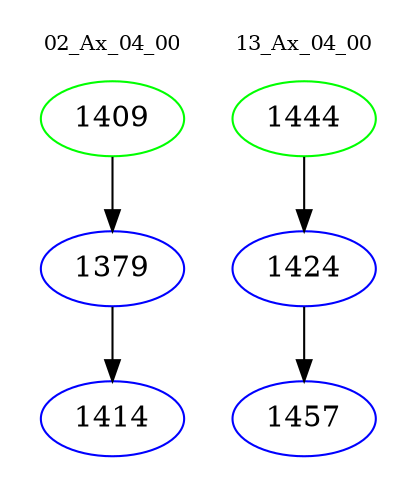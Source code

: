 digraph{
subgraph cluster_0 {
color = white
label = "02_Ax_04_00";
fontsize=10;
T0_1409 [label="1409", color="green"]
T0_1409 -> T0_1379 [color="black"]
T0_1379 [label="1379", color="blue"]
T0_1379 -> T0_1414 [color="black"]
T0_1414 [label="1414", color="blue"]
}
subgraph cluster_1 {
color = white
label = "13_Ax_04_00";
fontsize=10;
T1_1444 [label="1444", color="green"]
T1_1444 -> T1_1424 [color="black"]
T1_1424 [label="1424", color="blue"]
T1_1424 -> T1_1457 [color="black"]
T1_1457 [label="1457", color="blue"]
}
}
